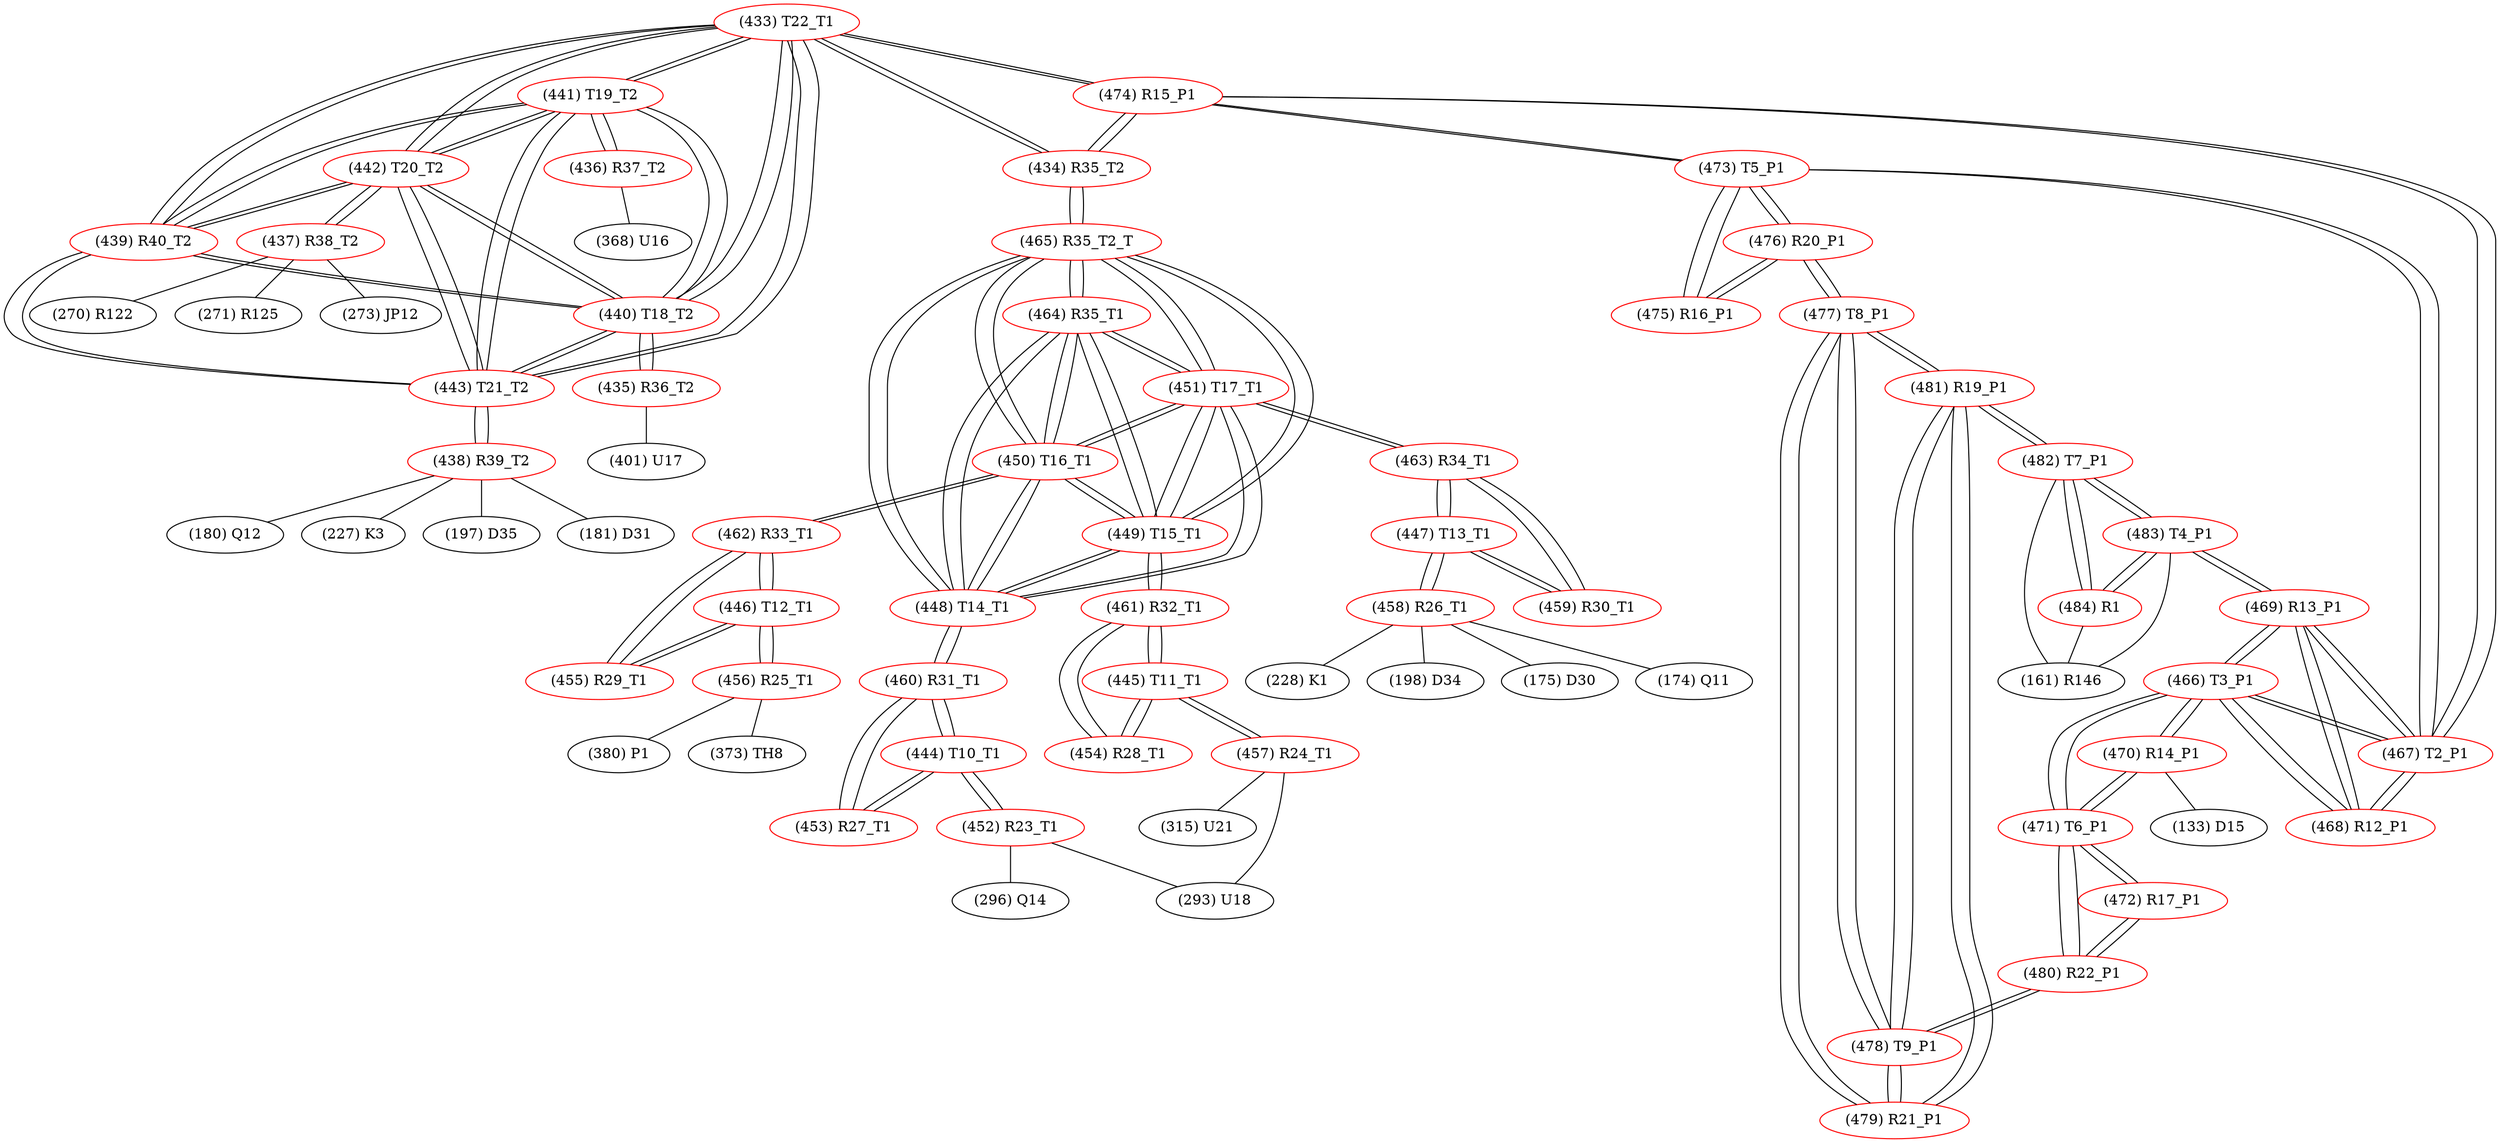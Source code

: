 graph {
	433 [label="(433) T22_T1" color=red]
	441 [label="(441) T19_T2"]
	442 [label="(442) T20_T2"]
	443 [label="(443) T21_T2"]
	440 [label="(440) T18_T2"]
	439 [label="(439) R40_T2"]
	474 [label="(474) R15_P1"]
	434 [label="(434) R35_T2"]
	434 [label="(434) R35_T2" color=red]
	465 [label="(465) R35_T2_T"]
	474 [label="(474) R15_P1"]
	433 [label="(433) T22_T1"]
	435 [label="(435) R36_T2" color=red]
	401 [label="(401) U17"]
	440 [label="(440) T18_T2"]
	436 [label="(436) R37_T2" color=red]
	368 [label="(368) U16"]
	441 [label="(441) T19_T2"]
	437 [label="(437) R38_T2" color=red]
	270 [label="(270) R122"]
	271 [label="(271) R125"]
	273 [label="(273) JP12"]
	442 [label="(442) T20_T2"]
	438 [label="(438) R39_T2" color=red]
	181 [label="(181) D31"]
	180 [label="(180) Q12"]
	227 [label="(227) K3"]
	197 [label="(197) D35"]
	443 [label="(443) T21_T2"]
	439 [label="(439) R40_T2" color=red]
	441 [label="(441) T19_T2"]
	442 [label="(442) T20_T2"]
	443 [label="(443) T21_T2"]
	433 [label="(433) T22_T1"]
	440 [label="(440) T18_T2"]
	440 [label="(440) T18_T2" color=red]
	441 [label="(441) T19_T2"]
	442 [label="(442) T20_T2"]
	443 [label="(443) T21_T2"]
	433 [label="(433) T22_T1"]
	439 [label="(439) R40_T2"]
	435 [label="(435) R36_T2"]
	441 [label="(441) T19_T2" color=red]
	442 [label="(442) T20_T2"]
	443 [label="(443) T21_T2"]
	433 [label="(433) T22_T1"]
	440 [label="(440) T18_T2"]
	439 [label="(439) R40_T2"]
	436 [label="(436) R37_T2"]
	442 [label="(442) T20_T2" color=red]
	441 [label="(441) T19_T2"]
	443 [label="(443) T21_T2"]
	433 [label="(433) T22_T1"]
	440 [label="(440) T18_T2"]
	439 [label="(439) R40_T2"]
	437 [label="(437) R38_T2"]
	443 [label="(443) T21_T2" color=red]
	441 [label="(441) T19_T2"]
	442 [label="(442) T20_T2"]
	433 [label="(433) T22_T1"]
	440 [label="(440) T18_T2"]
	439 [label="(439) R40_T2"]
	438 [label="(438) R39_T2"]
	444 [label="(444) T10_T1" color=red]
	452 [label="(452) R23_T1"]
	453 [label="(453) R27_T1"]
	460 [label="(460) R31_T1"]
	445 [label="(445) T11_T1" color=red]
	457 [label="(457) R24_T1"]
	461 [label="(461) R32_T1"]
	454 [label="(454) R28_T1"]
	446 [label="(446) T12_T1" color=red]
	462 [label="(462) R33_T1"]
	455 [label="(455) R29_T1"]
	456 [label="(456) R25_T1"]
	447 [label="(447) T13_T1" color=red]
	459 [label="(459) R30_T1"]
	463 [label="(463) R34_T1"]
	458 [label="(458) R26_T1"]
	448 [label="(448) T14_T1" color=red]
	449 [label="(449) T15_T1"]
	450 [label="(450) T16_T1"]
	451 [label="(451) T17_T1"]
	465 [label="(465) R35_T2_T"]
	464 [label="(464) R35_T1"]
	460 [label="(460) R31_T1"]
	449 [label="(449) T15_T1" color=red]
	450 [label="(450) T16_T1"]
	448 [label="(448) T14_T1"]
	451 [label="(451) T17_T1"]
	465 [label="(465) R35_T2_T"]
	464 [label="(464) R35_T1"]
	461 [label="(461) R32_T1"]
	450 [label="(450) T16_T1" color=red]
	449 [label="(449) T15_T1"]
	448 [label="(448) T14_T1"]
	451 [label="(451) T17_T1"]
	465 [label="(465) R35_T2_T"]
	464 [label="(464) R35_T1"]
	462 [label="(462) R33_T1"]
	451 [label="(451) T17_T1" color=red]
	449 [label="(449) T15_T1"]
	450 [label="(450) T16_T1"]
	448 [label="(448) T14_T1"]
	465 [label="(465) R35_T2_T"]
	464 [label="(464) R35_T1"]
	463 [label="(463) R34_T1"]
	452 [label="(452) R23_T1" color=red]
	293 [label="(293) U18"]
	296 [label="(296) Q14"]
	444 [label="(444) T10_T1"]
	453 [label="(453) R27_T1" color=red]
	444 [label="(444) T10_T1"]
	460 [label="(460) R31_T1"]
	454 [label="(454) R28_T1" color=red]
	461 [label="(461) R32_T1"]
	445 [label="(445) T11_T1"]
	455 [label="(455) R29_T1" color=red]
	462 [label="(462) R33_T1"]
	446 [label="(446) T12_T1"]
	456 [label="(456) R25_T1" color=red]
	373 [label="(373) TH8"]
	380 [label="(380) P1"]
	446 [label="(446) T12_T1"]
	457 [label="(457) R24_T1" color=red]
	293 [label="(293) U18"]
	315 [label="(315) U21"]
	445 [label="(445) T11_T1"]
	458 [label="(458) R26_T1" color=red]
	198 [label="(198) D34"]
	175 [label="(175) D30"]
	174 [label="(174) Q11"]
	228 [label="(228) K1"]
	447 [label="(447) T13_T1"]
	459 [label="(459) R30_T1" color=red]
	463 [label="(463) R34_T1"]
	447 [label="(447) T13_T1"]
	460 [label="(460) R31_T1" color=red]
	453 [label="(453) R27_T1"]
	444 [label="(444) T10_T1"]
	448 [label="(448) T14_T1"]
	461 [label="(461) R32_T1" color=red]
	449 [label="(449) T15_T1"]
	445 [label="(445) T11_T1"]
	454 [label="(454) R28_T1"]
	462 [label="(462) R33_T1" color=red]
	450 [label="(450) T16_T1"]
	446 [label="(446) T12_T1"]
	455 [label="(455) R29_T1"]
	463 [label="(463) R34_T1" color=red]
	451 [label="(451) T17_T1"]
	459 [label="(459) R30_T1"]
	447 [label="(447) T13_T1"]
	464 [label="(464) R35_T1" color=red]
	449 [label="(449) T15_T1"]
	450 [label="(450) T16_T1"]
	448 [label="(448) T14_T1"]
	451 [label="(451) T17_T1"]
	465 [label="(465) R35_T2_T"]
	465 [label="(465) R35_T2_T" color=red]
	449 [label="(449) T15_T1"]
	450 [label="(450) T16_T1"]
	448 [label="(448) T14_T1"]
	451 [label="(451) T17_T1"]
	464 [label="(464) R35_T1"]
	434 [label="(434) R35_T2"]
	466 [label="(466) T3_P1" color=red]
	470 [label="(470) R14_P1"]
	471 [label="(471) T6_P1"]
	469 [label="(469) R13_P1"]
	468 [label="(468) R12_P1"]
	467 [label="(467) T2_P1"]
	467 [label="(467) T2_P1" color=red]
	469 [label="(469) R13_P1"]
	466 [label="(466) T3_P1"]
	468 [label="(468) R12_P1"]
	473 [label="(473) T5_P1"]
	474 [label="(474) R15_P1"]
	468 [label="(468) R12_P1" color=red]
	469 [label="(469) R13_P1"]
	466 [label="(466) T3_P1"]
	467 [label="(467) T2_P1"]
	469 [label="(469) R13_P1" color=red]
	483 [label="(483) T4_P1"]
	466 [label="(466) T3_P1"]
	468 [label="(468) R12_P1"]
	467 [label="(467) T2_P1"]
	470 [label="(470) R14_P1" color=red]
	133 [label="(133) D15"]
	466 [label="(466) T3_P1"]
	471 [label="(471) T6_P1"]
	471 [label="(471) T6_P1" color=red]
	470 [label="(470) R14_P1"]
	466 [label="(466) T3_P1"]
	480 [label="(480) R22_P1"]
	472 [label="(472) R17_P1"]
	472 [label="(472) R17_P1" color=red]
	480 [label="(480) R22_P1"]
	471 [label="(471) T6_P1"]
	473 [label="(473) T5_P1" color=red]
	467 [label="(467) T2_P1"]
	474 [label="(474) R15_P1"]
	475 [label="(475) R16_P1"]
	476 [label="(476) R20_P1"]
	474 [label="(474) R15_P1" color=red]
	433 [label="(433) T22_T1"]
	434 [label="(434) R35_T2"]
	467 [label="(467) T2_P1"]
	473 [label="(473) T5_P1"]
	475 [label="(475) R16_P1" color=red]
	473 [label="(473) T5_P1"]
	476 [label="(476) R20_P1"]
	476 [label="(476) R20_P1" color=red]
	477 [label="(477) T8_P1"]
	475 [label="(475) R16_P1"]
	473 [label="(473) T5_P1"]
	477 [label="(477) T8_P1" color=red]
	478 [label="(478) T9_P1"]
	479 [label="(479) R21_P1"]
	481 [label="(481) R19_P1"]
	476 [label="(476) R20_P1"]
	478 [label="(478) T9_P1" color=red]
	480 [label="(480) R22_P1"]
	479 [label="(479) R21_P1"]
	477 [label="(477) T8_P1"]
	481 [label="(481) R19_P1"]
	479 [label="(479) R21_P1" color=red]
	478 [label="(478) T9_P1"]
	477 [label="(477) T8_P1"]
	481 [label="(481) R19_P1"]
	480 [label="(480) R22_P1" color=red]
	478 [label="(478) T9_P1"]
	471 [label="(471) T6_P1"]
	472 [label="(472) R17_P1"]
	481 [label="(481) R19_P1" color=red]
	478 [label="(478) T9_P1"]
	479 [label="(479) R21_P1"]
	477 [label="(477) T8_P1"]
	482 [label="(482) T7_P1"]
	482 [label="(482) T7_P1" color=red]
	484 [label="(484) R1"]
	483 [label="(483) T4_P1"]
	161 [label="(161) R146"]
	481 [label="(481) R19_P1"]
	483 [label="(483) T4_P1" color=red]
	469 [label="(469) R13_P1"]
	484 [label="(484) R1"]
	482 [label="(482) T7_P1"]
	161 [label="(161) R146"]
	484 [label="(484) R1" color=red]
	483 [label="(483) T4_P1"]
	482 [label="(482) T7_P1"]
	161 [label="(161) R146"]
	433 -- 441
	433 -- 442
	433 -- 443
	433 -- 440
	433 -- 439
	433 -- 474
	433 -- 434
	434 -- 465
	434 -- 474
	434 -- 433
	435 -- 401
	435 -- 440
	436 -- 368
	436 -- 441
	437 -- 270
	437 -- 271
	437 -- 273
	437 -- 442
	438 -- 181
	438 -- 180
	438 -- 227
	438 -- 197
	438 -- 443
	439 -- 441
	439 -- 442
	439 -- 443
	439 -- 433
	439 -- 440
	440 -- 441
	440 -- 442
	440 -- 443
	440 -- 433
	440 -- 439
	440 -- 435
	441 -- 442
	441 -- 443
	441 -- 433
	441 -- 440
	441 -- 439
	441 -- 436
	442 -- 441
	442 -- 443
	442 -- 433
	442 -- 440
	442 -- 439
	442 -- 437
	443 -- 441
	443 -- 442
	443 -- 433
	443 -- 440
	443 -- 439
	443 -- 438
	444 -- 452
	444 -- 453
	444 -- 460
	445 -- 457
	445 -- 461
	445 -- 454
	446 -- 462
	446 -- 455
	446 -- 456
	447 -- 459
	447 -- 463
	447 -- 458
	448 -- 449
	448 -- 450
	448 -- 451
	448 -- 465
	448 -- 464
	448 -- 460
	449 -- 450
	449 -- 448
	449 -- 451
	449 -- 465
	449 -- 464
	449 -- 461
	450 -- 449
	450 -- 448
	450 -- 451
	450 -- 465
	450 -- 464
	450 -- 462
	451 -- 449
	451 -- 450
	451 -- 448
	451 -- 465
	451 -- 464
	451 -- 463
	452 -- 293
	452 -- 296
	452 -- 444
	453 -- 444
	453 -- 460
	454 -- 461
	454 -- 445
	455 -- 462
	455 -- 446
	456 -- 373
	456 -- 380
	456 -- 446
	457 -- 293
	457 -- 315
	457 -- 445
	458 -- 198
	458 -- 175
	458 -- 174
	458 -- 228
	458 -- 447
	459 -- 463
	459 -- 447
	460 -- 453
	460 -- 444
	460 -- 448
	461 -- 449
	461 -- 445
	461 -- 454
	462 -- 450
	462 -- 446
	462 -- 455
	463 -- 451
	463 -- 459
	463 -- 447
	464 -- 449
	464 -- 450
	464 -- 448
	464 -- 451
	464 -- 465
	465 -- 449
	465 -- 450
	465 -- 448
	465 -- 451
	465 -- 464
	465 -- 434
	466 -- 470
	466 -- 471
	466 -- 469
	466 -- 468
	466 -- 467
	467 -- 469
	467 -- 466
	467 -- 468
	467 -- 473
	467 -- 474
	468 -- 469
	468 -- 466
	468 -- 467
	469 -- 483
	469 -- 466
	469 -- 468
	469 -- 467
	470 -- 133
	470 -- 466
	470 -- 471
	471 -- 470
	471 -- 466
	471 -- 480
	471 -- 472
	472 -- 480
	472 -- 471
	473 -- 467
	473 -- 474
	473 -- 475
	473 -- 476
	474 -- 433
	474 -- 434
	474 -- 467
	474 -- 473
	475 -- 473
	475 -- 476
	476 -- 477
	476 -- 475
	476 -- 473
	477 -- 478
	477 -- 479
	477 -- 481
	477 -- 476
	478 -- 480
	478 -- 479
	478 -- 477
	478 -- 481
	479 -- 478
	479 -- 477
	479 -- 481
	480 -- 478
	480 -- 471
	480 -- 472
	481 -- 478
	481 -- 479
	481 -- 477
	481 -- 482
	482 -- 484
	482 -- 483
	482 -- 161
	482 -- 481
	483 -- 469
	483 -- 484
	483 -- 482
	483 -- 161
	484 -- 483
	484 -- 482
	484 -- 161
}